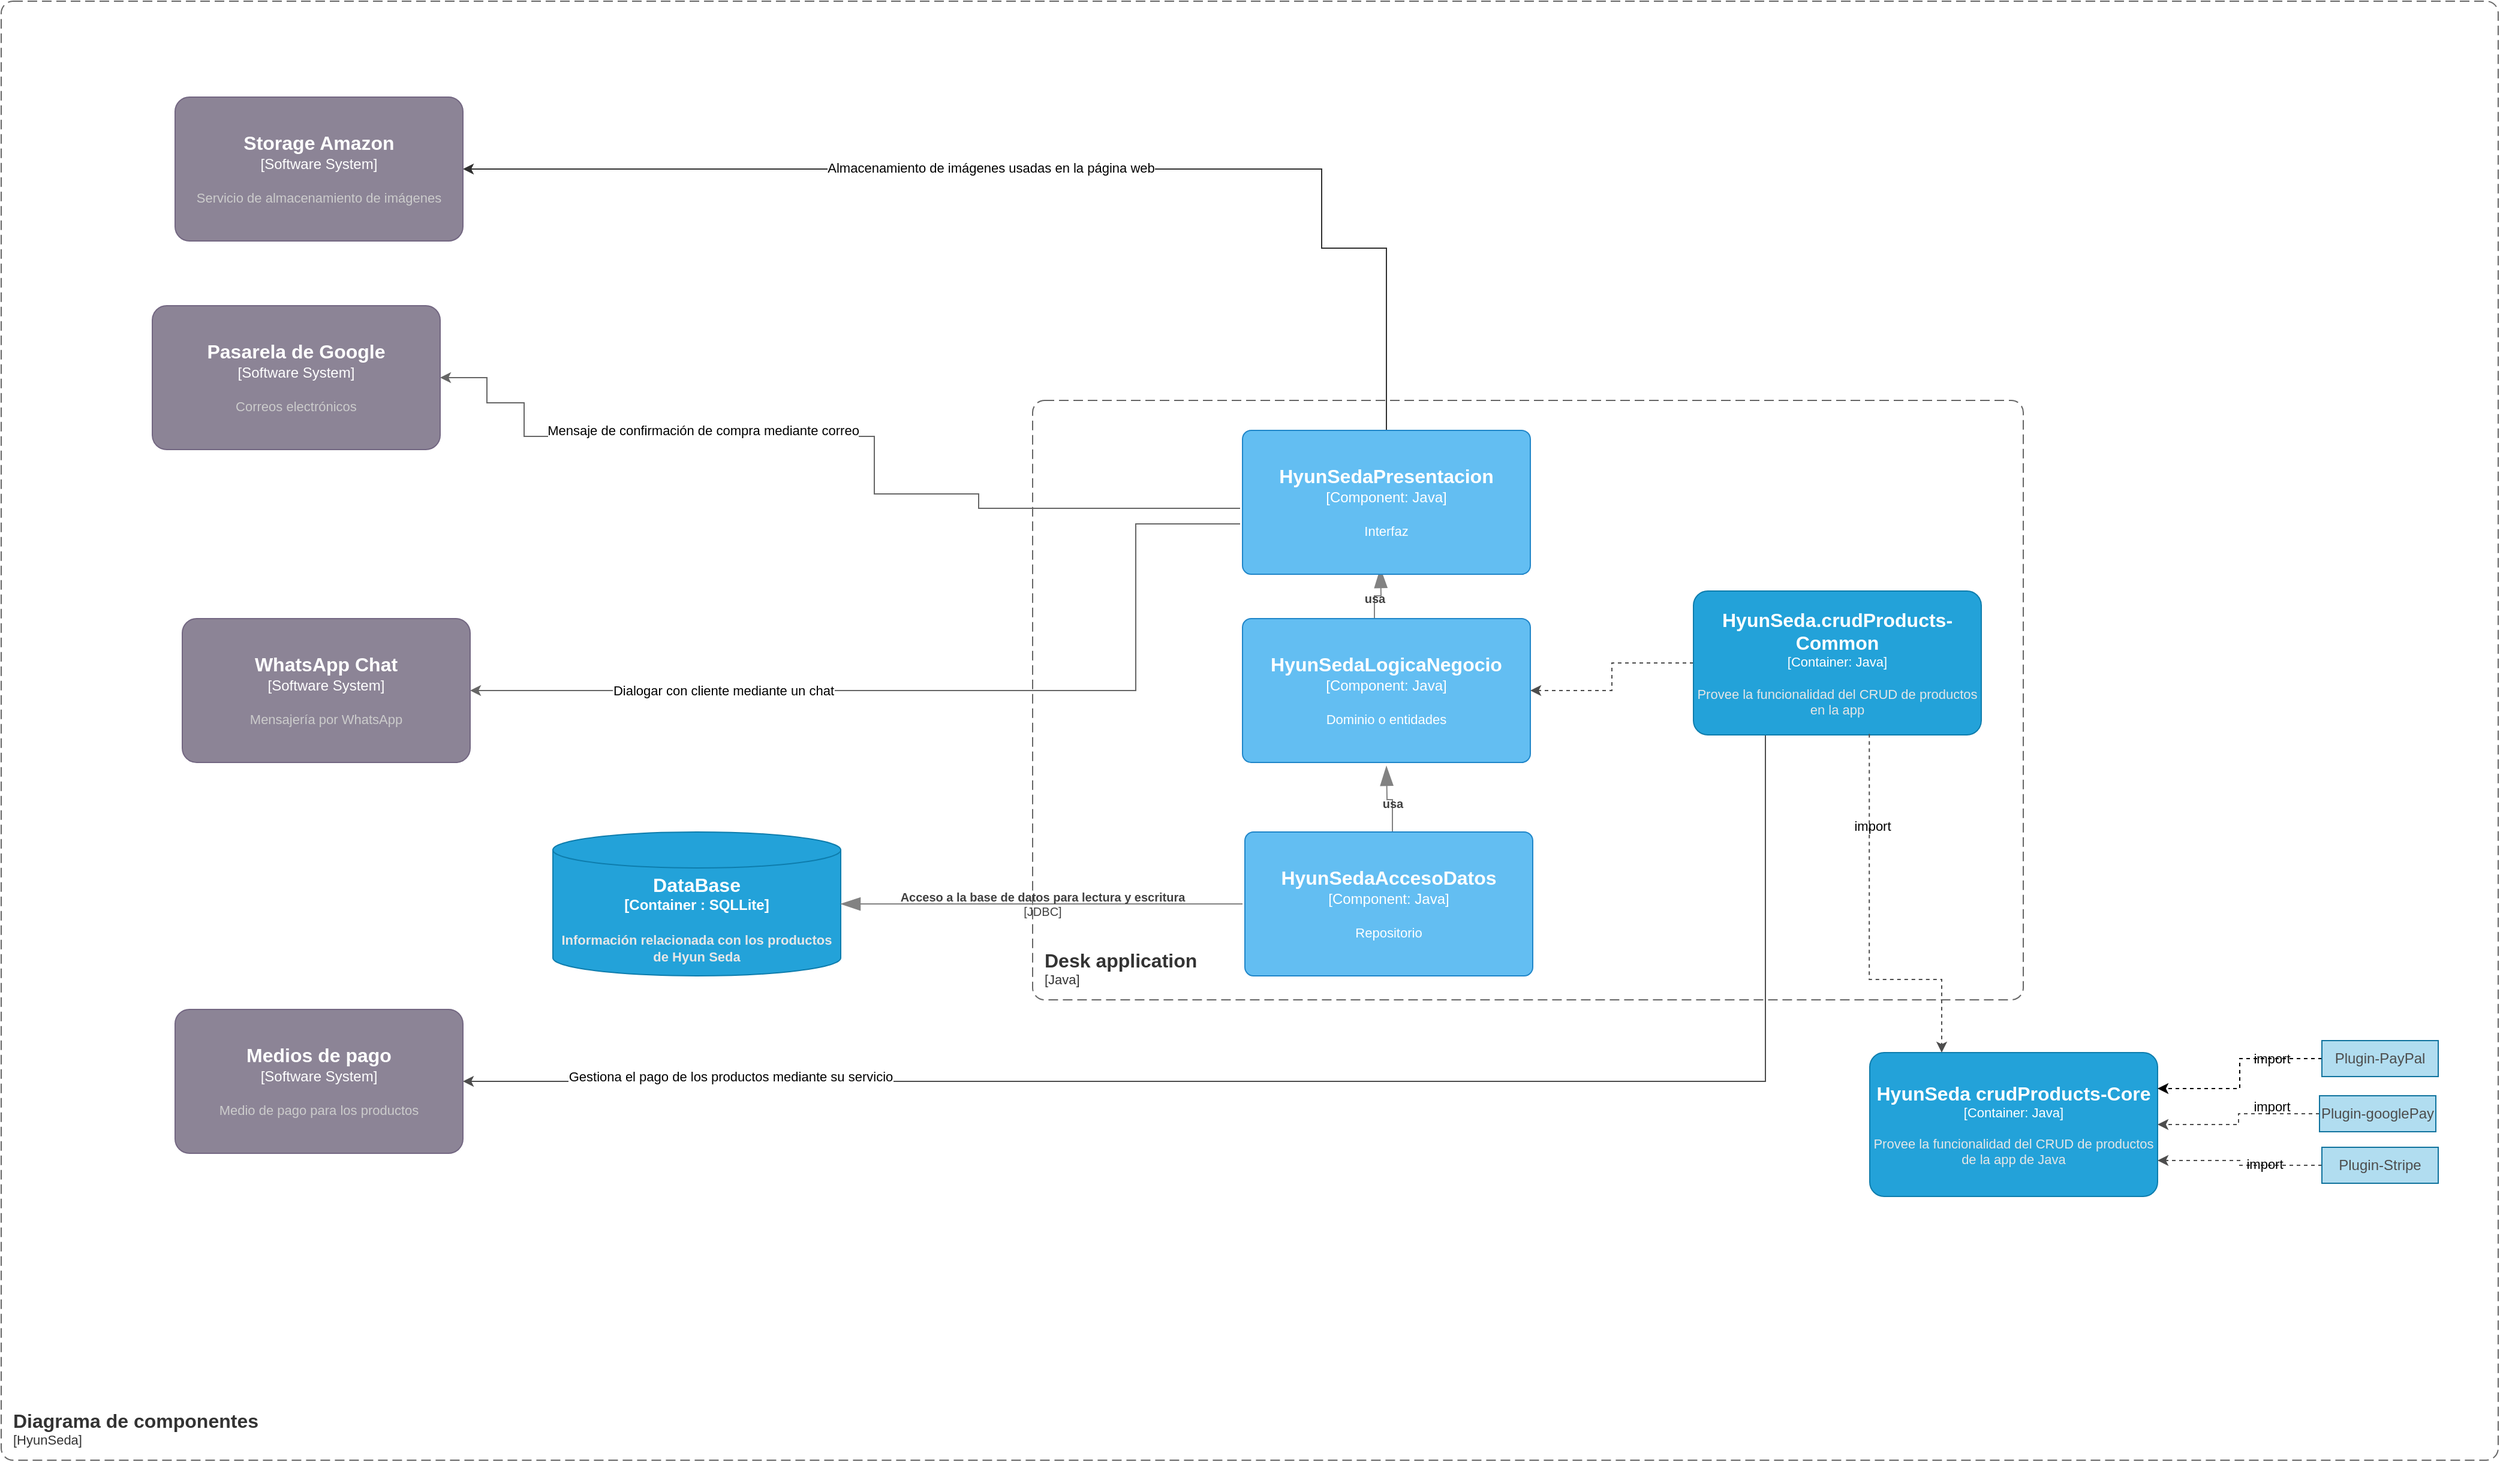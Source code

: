 <mxfile version="21.1.2" type="device">
  <diagram id="BRI1wv-GhNTCZEnCIFeR" name="Page-1">
    <mxGraphModel dx="2280" dy="2134" grid="0" gridSize="10" guides="1" tooltips="1" connect="1" arrows="1" fold="1" page="0" pageScale="1" pageWidth="1169" pageHeight="827" background="#FFFFFF" math="0" shadow="0">
      <root>
        <mxCell id="0" />
        <mxCell id="1" parent="0" />
        <object placeholders="1" c4Name="Desk application" c4Type="SystemScopeBoundary" c4Application="Java" label="&lt;font style=&quot;font-size: 16px&quot;&gt;&lt;b&gt;&lt;div style=&quot;text-align: left&quot;&gt;%c4Name%&lt;/div&gt;&lt;/b&gt;&lt;/font&gt;&lt;div style=&quot;text-align: left&quot;&gt;[%c4Application%]&lt;/div&gt;" id="or06xWHq--Z2XghTDaXa-5">
          <mxCell style="rounded=1;fontSize=11;whiteSpace=wrap;html=1;dashed=1;arcSize=20;fillColor=none;strokeColor=#666666;fontColor=#333333;labelBackgroundColor=none;align=left;verticalAlign=bottom;labelBorderColor=none;spacingTop=0;spacing=10;dashPattern=8 4;metaEdit=1;rotatable=0;perimeter=rectanglePerimeter;noLabel=0;labelPadding=0;allowArrows=0;connectable=0;expand=0;recursiveResize=0;editable=1;pointerEvents=0;absoluteArcSize=1;points=[[0.25,0,0],[0.5,0,0],[0.75,0,0],[1,0.25,0],[1,0.5,0],[1,0.75,0],[0.75,1,0],[0.5,1,0],[0.25,1,0],[0,0.75,0],[0,0.5,0],[0,0.25,0]];" parent="1" vertex="1">
            <mxGeometry x="410" y="-500" width="826" height="500" as="geometry" />
          </mxCell>
        </object>
        <object placeholders="1" c4Type="DataBase" c4Container="Container " c4Technology="SQLLite" c4Description="Información relacionada con los productos de Hyun Seda" label="&lt;font style=&quot;font-size: 16px&quot;&gt;&lt;b&gt;%c4Type%&lt;/font&gt;&lt;div&gt;[%c4Container%:&amp;nbsp;%c4Technology%]&lt;/div&gt;&lt;br&gt;&lt;div&gt;&lt;font style=&quot;font-size: 11px&quot;&gt;&lt;font color=&quot;#E6E6E6&quot;&gt;%c4Description%&lt;/font&gt;&lt;/div&gt;" id="or06xWHq--Z2XghTDaXa-17">
          <mxCell style="shape=cylinder3;size=15;whiteSpace=wrap;html=1;boundedLbl=1;rounded=0;labelBackgroundColor=none;fillColor=#23A2D9;fontSize=12;fontColor=#ffffff;align=center;strokeColor=#0E7DAD;metaEdit=1;points=[[0.5,0,0],[1,0.25,0],[1,0.5,0],[1,0.75,0],[0.5,1,0],[0,0.75,0],[0,0.5,0],[0,0.25,0]];resizable=0;" parent="1" vertex="1">
            <mxGeometry x="10" y="-140" width="240" height="120" as="geometry" />
          </mxCell>
        </object>
        <object placeholders="1" c4Type="Relationship" c4Technology="JDBC" c4Description="Acceso a la base de datos para lectura y escritura" label="&lt;div style=&quot;text-align: left&quot;&gt;&lt;div style=&quot;text-align: center&quot;&gt;&lt;b&gt;%c4Description%&lt;/b&gt;&lt;/div&gt;&lt;div style=&quot;text-align: center&quot;&gt;[%c4Technology%]&lt;/div&gt;&lt;/div&gt;" id="or06xWHq--Z2XghTDaXa-18">
          <mxCell style="endArrow=blockThin;html=1;fontSize=10;fontColor=#404040;strokeWidth=1;endFill=1;strokeColor=#828282;elbow=vertical;metaEdit=1;endSize=14;startSize=14;jumpStyle=arc;jumpSize=16;rounded=0;edgeStyle=orthogonalEdgeStyle;entryX=1;entryY=0.5;entryDx=0;entryDy=0;entryPerimeter=0;exitX=0;exitY=0.5;exitDx=0;exitDy=0;exitPerimeter=0;labelBackgroundColor=none;" parent="1" target="or06xWHq--Z2XghTDaXa-17" edge="1">
            <mxGeometry width="240" relative="1" as="geometry">
              <mxPoint x="585" y="-80" as="sourcePoint" />
              <mxPoint x="300" y="-300" as="targetPoint" />
            </mxGeometry>
          </mxCell>
        </object>
        <object placeholders="1" c4Type="Relationship" c4Description="usa" label="&lt;div style=&quot;text-align: left&quot;&gt;&lt;div style=&quot;text-align: center&quot;&gt;&lt;b&gt;%c4Description%&lt;/b&gt;&lt;/div&gt;&lt;/div&gt;" id="HT72suHEDtn5VlYa8tVp-1">
          <mxCell style="endArrow=blockThin;html=1;fontSize=10;fontColor=#404040;strokeWidth=1;endFill=1;strokeColor=#828282;elbow=vertical;metaEdit=1;endSize=14;startSize=14;jumpStyle=arc;jumpSize=16;rounded=0;edgeStyle=orthogonalEdgeStyle;exitX=0.5;exitY=0;exitDx=0;exitDy=0;exitPerimeter=0;entryX=0.5;entryY=1;entryDx=0;entryDy=0;entryPerimeter=0;labelBackgroundColor=none;" parent="1" edge="1">
            <mxGeometry width="240" relative="1" as="geometry">
              <mxPoint x="705" y="-315" as="sourcePoint" />
              <mxPoint x="700" y="-360.0" as="targetPoint" />
            </mxGeometry>
          </mxCell>
        </object>
        <object placeholders="1" c4Type="Relationship" c4Description="usa" label="&lt;div style=&quot;text-align: left&quot;&gt;&lt;div style=&quot;text-align: center&quot;&gt;&lt;b&gt;%c4Description%&lt;/b&gt;&lt;/div&gt;&lt;/div&gt;" id="HT72suHEDtn5VlYa8tVp-5">
          <mxCell style="endArrow=blockThin;html=1;fontSize=10;fontColor=#404040;strokeWidth=1;endFill=1;strokeColor=#828282;elbow=vertical;metaEdit=1;endSize=14;startSize=14;jumpStyle=arc;jumpSize=16;rounded=0;edgeStyle=orthogonalEdgeStyle;entryX=0.5;entryY=1;entryDx=0;entryDy=0;entryPerimeter=0;exitX=0.475;exitY=0.001;exitDx=0;exitDy=0;exitPerimeter=0;labelBackgroundColor=none;" parent="1" edge="1">
            <mxGeometry width="240" relative="1" as="geometry">
              <mxPoint x="699" y="-139.88" as="sourcePoint" />
              <mxPoint x="705" y="-195" as="targetPoint" />
            </mxGeometry>
          </mxCell>
        </object>
        <object placeholders="1" c4Name="HyunSedaLogicaNegocio" c4Type="Component" c4Technology="Java" c4Description="Dominio o entidades" label="&lt;font style=&quot;font-size: 16px&quot;&gt;&lt;b&gt;%c4Name%&lt;/b&gt;&lt;/font&gt;&lt;div&gt;[%c4Type%: %c4Technology%]&lt;/div&gt;&lt;br&gt;&lt;div&gt;&lt;font style=&quot;font-size: 11px&quot;&gt;%c4Description%&lt;/font&gt;&lt;/div&gt;" id="PDCcyyQ79dD4slQcwtA3-1">
          <mxCell style="rounded=1;whiteSpace=wrap;html=1;labelBackgroundColor=none;fillColor=#63BEF2;fontColor=#ffffff;align=center;arcSize=6;strokeColor=#2086C9;metaEdit=1;resizable=0;points=[[0.25,0,0],[0.5,0,0],[0.75,0,0],[1,0.25,0],[1,0.5,0],[1,0.75,0],[0.75,1,0],[0.5,1,0],[0.25,1,0],[0,0.75,0],[0,0.5,0],[0,0.25,0]];" parent="1" vertex="1">
            <mxGeometry x="585" y="-318" width="240" height="120" as="geometry" />
          </mxCell>
        </object>
        <object placeholders="1" c4Name="Diagrama de componentes" c4Type="ContainerScopeBoundary" c4Application="HyunSeda" label="&lt;font style=&quot;font-size: 16px&quot;&gt;&lt;b&gt;&lt;div style=&quot;text-align: left&quot;&gt;%c4Name%&lt;/div&gt;&lt;/b&gt;&lt;/font&gt;&lt;div style=&quot;text-align: left&quot;&gt;[%c4Application%]&lt;/div&gt;" id="Sws8duIR_3XfX_8md2-E-1">
          <mxCell style="rounded=1;fontSize=11;whiteSpace=wrap;html=1;dashed=1;arcSize=20;fillColor=none;strokeColor=#666666;fontColor=#333333;labelBackgroundColor=none;align=left;verticalAlign=bottom;labelBorderColor=none;spacingTop=0;spacing=10;dashPattern=8 4;metaEdit=1;rotatable=0;perimeter=rectanglePerimeter;noLabel=0;labelPadding=0;allowArrows=0;connectable=0;expand=0;recursiveResize=0;editable=1;pointerEvents=0;absoluteArcSize=1;points=[[0.25,0,0],[0.5,0,0],[0.75,0,0],[1,0.25,0],[1,0.5,0],[1,0.75,0],[0.75,1,0],[0.5,1,0],[0.25,1,0],[0,0.75,0],[0,0.5,0],[0,0.25,0]];" parent="1" vertex="1">
            <mxGeometry x="-450" y="-833" width="2082" height="1217" as="geometry" />
          </mxCell>
        </object>
        <mxCell id="7wNvRxYBjwo36BXk03xJ-13" style="edgeStyle=orthogonalEdgeStyle;rounded=0;orthogonalLoop=1;jettySize=auto;html=1;entryX=1;entryY=0.5;entryDx=0;entryDy=0;entryPerimeter=0;strokeColor=#303030;exitX=0.5;exitY=0;exitDx=0;exitDy=0;exitPerimeter=0;" parent="1" source="7wNvRxYBjwo36BXk03xJ-26" edge="1" target="7wNvRxYBjwo36BXk03xJ-15">
          <mxGeometry relative="1" as="geometry">
            <mxPoint x="651.04" y="-474.96" as="targetPoint" />
            <Array as="points">
              <mxPoint x="705" y="-627" />
              <mxPoint x="651" y="-627" />
              <mxPoint x="651" y="-693" />
            </Array>
          </mxGeometry>
        </mxCell>
        <mxCell id="7wNvRxYBjwo36BXk03xJ-14" value="Almacenamiento de imágenes usadas en la página web" style="edgeLabel;html=1;align=center;verticalAlign=middle;resizable=0;points=[];fontColor=#000000;labelBackgroundColor=#ffffff;" parent="7wNvRxYBjwo36BXk03xJ-13" vertex="1" connectable="0">
          <mxGeometry x="-0.541" relative="1" as="geometry">
            <mxPoint x="-276" y="-47" as="offset" />
          </mxGeometry>
        </mxCell>
        <object placeholders="1" c4Name="Storage Amazon" c4Type="Software System" c4Description="Servicio de almacenamiento de imágenes" label="&lt;font style=&quot;font-size: 16px&quot;&gt;&lt;b&gt;%c4Name%&lt;/b&gt;&lt;/font&gt;&lt;div&gt;[%c4Type%]&lt;/div&gt;&lt;br&gt;&lt;div&gt;&lt;font style=&quot;font-size: 11px&quot;&gt;&lt;font color=&quot;#cccccc&quot;&gt;%c4Description%&lt;/font&gt;&lt;/div&gt;" id="7wNvRxYBjwo36BXk03xJ-15">
          <mxCell style="rounded=1;whiteSpace=wrap;html=1;labelBackgroundColor=none;fillColor=#8C8496;fontColor=#ffffff;align=center;arcSize=10;strokeColor=#736782;metaEdit=1;resizable=0;points=[[0.25,0,0],[0.5,0,0],[0.75,0,0],[1,0.25,0],[1,0.5,0],[1,0.75,0],[0.75,1,0],[0.5,1,0],[0.25,1,0],[0,0.75,0],[0,0.5,0],[0,0.25,0]];" parent="1" vertex="1">
            <mxGeometry x="-305" y="-753" width="240" height="120" as="geometry" />
          </mxCell>
        </object>
        <mxCell id="7wNvRxYBjwo36BXk03xJ-30" style="edgeStyle=orthogonalEdgeStyle;rounded=0;orthogonalLoop=1;jettySize=auto;html=1;entryX=0.25;entryY=1;entryDx=0;entryDy=0;entryPerimeter=0;strokeColor=#4D4D4D;startArrow=classic;startFill=1;endArrow=none;endFill=0;" parent="1" source="7wNvRxYBjwo36BXk03xJ-17" target="7wNvRxYBjwo36BXk03xJ-28" edge="1">
          <mxGeometry relative="1" as="geometry" />
        </mxCell>
        <object placeholders="1" c4Name="Medios de pago" c4Type="Software System" c4Description="Medio de pago para los productos" label="&lt;font style=&quot;font-size: 16px&quot;&gt;&lt;b&gt;%c4Name%&lt;/b&gt;&lt;/font&gt;&lt;div&gt;[%c4Type%]&lt;/div&gt;&lt;br&gt;&lt;div&gt;&lt;font style=&quot;font-size: 11px&quot;&gt;&lt;font color=&quot;#cccccc&quot;&gt;%c4Description%&lt;/font&gt;&lt;/div&gt;" id="7wNvRxYBjwo36BXk03xJ-17">
          <mxCell style="rounded=1;whiteSpace=wrap;html=1;labelBackgroundColor=none;fillColor=#8C8496;fontColor=#ffffff;align=center;arcSize=10;strokeColor=#736782;metaEdit=1;resizable=0;points=[[0.25,0,0],[0.5,0,0],[0.75,0,0],[1,0.25,0],[1,0.5,0],[1,0.75,0],[0.75,1,0],[0.5,1,0],[0.25,1,0],[0,0.75,0],[0,0.5,0],[0,0.25,0]];" parent="1" vertex="1">
            <mxGeometry x="-305" y="8" width="240" height="120" as="geometry" />
          </mxCell>
        </object>
        <mxCell id="7wNvRxYBjwo36BXk03xJ-18" style="edgeStyle=orthogonalEdgeStyle;rounded=0;orthogonalLoop=1;jettySize=auto;html=1;strokeColor=#666666;entryX=0;entryY=0.75;entryDx=0;entryDy=0;entryPerimeter=0;startArrow=classic;startFill=1;endArrow=none;endFill=0;" parent="1" source="7wNvRxYBjwo36BXk03xJ-19" edge="1">
          <mxGeometry relative="1" as="geometry">
            <Array as="points">
              <mxPoint x="-45" y="-519" />
              <mxPoint x="-45" y="-498" />
              <mxPoint x="-14" y="-498" />
              <mxPoint x="-14" y="-470" />
              <mxPoint x="278" y="-470" />
              <mxPoint x="278" y="-422" />
              <mxPoint x="365" y="-422" />
              <mxPoint x="365" y="-410" />
            </Array>
            <mxPoint x="583" y="-410" as="targetPoint" />
          </mxGeometry>
        </mxCell>
        <object placeholders="1" c4Name="Pasarela de Google" c4Type="Software System" c4Description="Correos electrónicos" label="&lt;font style=&quot;font-size: 16px&quot;&gt;&lt;b&gt;%c4Name%&lt;/b&gt;&lt;/font&gt;&lt;div&gt;[%c4Type%]&lt;/div&gt;&lt;br&gt;&lt;div&gt;&lt;font style=&quot;font-size: 11px&quot;&gt;&lt;font color=&quot;#cccccc&quot;&gt;%c4Description%&lt;/font&gt;&lt;/div&gt;" id="7wNvRxYBjwo36BXk03xJ-19">
          <mxCell style="rounded=1;whiteSpace=wrap;html=1;labelBackgroundColor=none;fillColor=#8C8496;fontColor=#ffffff;align=center;arcSize=10;strokeColor=#736782;metaEdit=1;resizable=0;points=[[0.25,0,0],[0.5,0,0],[0.75,0,0],[1,0.25,0],[1,0.5,0],[1,0.75,0],[0.75,1,0],[0.5,1,0],[0.25,1,0],[0,0.75,0],[0,0.5,0],[0,0.25,0]];" parent="1" vertex="1">
            <mxGeometry x="-324" y="-579" width="240" height="120" as="geometry" />
          </mxCell>
        </object>
        <mxCell id="7wNvRxYBjwo36BXk03xJ-20" style="edgeStyle=orthogonalEdgeStyle;rounded=0;orthogonalLoop=1;jettySize=auto;html=1;strokeColor=#666666;startArrow=classic;startFill=1;endArrow=none;endFill=0;" parent="1" source="7wNvRxYBjwo36BXk03xJ-21" edge="1">
          <mxGeometry relative="1" as="geometry">
            <mxPoint x="583" y="-397" as="targetPoint" />
            <Array as="points">
              <mxPoint x="496" y="-258" />
              <mxPoint x="496" y="-397" />
            </Array>
          </mxGeometry>
        </mxCell>
        <object placeholders="1" c4Name="WhatsApp Chat" c4Type="Software System" c4Description="Mensajería por WhatsApp" label="&lt;font style=&quot;font-size: 16px&quot;&gt;&lt;b&gt;%c4Name%&lt;/b&gt;&lt;/font&gt;&lt;div&gt;[%c4Type%]&lt;/div&gt;&lt;br&gt;&lt;div&gt;&lt;font style=&quot;font-size: 11px&quot;&gt;&lt;font color=&quot;#cccccc&quot;&gt;%c4Description%&lt;/font&gt;&lt;/div&gt;" id="7wNvRxYBjwo36BXk03xJ-21">
          <mxCell style="rounded=1;whiteSpace=wrap;html=1;labelBackgroundColor=none;fillColor=#8C8496;fontColor=#ffffff;align=center;arcSize=10;strokeColor=#736782;metaEdit=1;resizable=0;points=[[0.25,0,0],[0.5,0,0],[0.75,0,0],[1,0.25,0],[1,0.5,0],[1,0.75,0],[0.75,1,0],[0.5,1,0],[0.25,1,0],[0,0.75,0],[0,0.5,0],[0,0.25,0]];" parent="1" vertex="1">
            <mxGeometry x="-299" y="-318" width="240" height="120" as="geometry" />
          </mxCell>
        </object>
        <mxCell id="7wNvRxYBjwo36BXk03xJ-22" value="Gestiona el pago de los productos mediante su servicio" style="edgeLabel;html=1;align=center;verticalAlign=middle;resizable=0;points=[];fontColor=#000000;labelBackgroundColor=#ffffff;" parent="1" vertex="1" connectable="0">
          <mxGeometry x="157.997" y="63.998" as="geometry" />
        </mxCell>
        <mxCell id="7wNvRxYBjwo36BXk03xJ-23" value="Mensaje de confirmación de compra mediante correo" style="edgeLabel;html=1;align=center;verticalAlign=middle;resizable=0;points=[];fontColor=#000000;labelBackgroundColor=#ffffff;" parent="1" vertex="1" connectable="0">
          <mxGeometry x="134.997" y="-475.002" as="geometry" />
        </mxCell>
        <mxCell id="7wNvRxYBjwo36BXk03xJ-24" value="Dialogar con cliente mediante un chat" style="edgeLabel;html=1;align=center;verticalAlign=middle;resizable=0;points=[];fontColor=#000000;labelBackgroundColor=#ffffff;" parent="1" vertex="1" connectable="0">
          <mxGeometry x="151.997" y="-258.002" as="geometry" />
        </mxCell>
        <object placeholders="1" c4Name="HyunSedaPresentacion" c4Type="Component" c4Technology="Java" c4Description="Interfaz" label="&lt;font style=&quot;font-size: 16px&quot;&gt;&lt;b&gt;%c4Name%&lt;/b&gt;&lt;/font&gt;&lt;div&gt;[%c4Type%: %c4Technology%]&lt;/div&gt;&lt;br&gt;&lt;div&gt;&lt;font style=&quot;font-size: 11px&quot;&gt;%c4Description%&lt;/font&gt;&lt;/div&gt;" id="7wNvRxYBjwo36BXk03xJ-26">
          <mxCell style="rounded=1;whiteSpace=wrap;html=1;labelBackgroundColor=none;fillColor=#63BEF2;fontColor=#ffffff;align=center;arcSize=6;strokeColor=#2086C9;metaEdit=1;resizable=0;points=[[0.25,0,0],[0.5,0,0],[0.75,0,0],[1,0.25,0],[1,0.5,0],[1,0.75,0],[0.75,1,0],[0.5,1,0],[0.25,1,0],[0,0.75,0],[0,0.5,0],[0,0.25,0]];" parent="1" vertex="1">
            <mxGeometry x="585" y="-475" width="240" height="120" as="geometry" />
          </mxCell>
        </object>
        <object placeholders="1" c4Name="HyunSedaAccesoDatos" c4Type="Component" c4Technology="Java" c4Description="Repositorio" label="&lt;font style=&quot;font-size: 16px&quot;&gt;&lt;b&gt;%c4Name%&lt;/b&gt;&lt;/font&gt;&lt;div&gt;[%c4Type%: %c4Technology%]&lt;/div&gt;&lt;br&gt;&lt;div&gt;&lt;font style=&quot;font-size: 11px&quot;&gt;%c4Description%&lt;/font&gt;&lt;/div&gt;" id="7wNvRxYBjwo36BXk03xJ-27">
          <mxCell style="rounded=1;whiteSpace=wrap;html=1;labelBackgroundColor=none;fillColor=#63BEF2;fontColor=#ffffff;align=center;arcSize=6;strokeColor=#2086C9;metaEdit=1;resizable=0;points=[[0.25,0,0],[0.5,0,0],[0.75,0,0],[1,0.25,0],[1,0.5,0],[1,0.75,0],[0.75,1,0],[0.5,1,0],[0.25,1,0],[0,0.75,0],[0,0.5,0],[0,0.25,0]];" parent="1" vertex="1">
            <mxGeometry x="587" y="-140" width="240" height="120" as="geometry" />
          </mxCell>
        </object>
        <mxCell id="7wNvRxYBjwo36BXk03xJ-29" style="edgeStyle=orthogonalEdgeStyle;rounded=0;orthogonalLoop=1;jettySize=auto;html=1;entryX=1;entryY=0.5;entryDx=0;entryDy=0;entryPerimeter=0;dashed=1;strokeColor=#4D4D4D;" parent="1" source="7wNvRxYBjwo36BXk03xJ-28" target="PDCcyyQ79dD4slQcwtA3-1" edge="1">
          <mxGeometry relative="1" as="geometry" />
        </mxCell>
        <object placeholders="1" c4Name="HyunSeda.crudProducts-Common" c4Type="Container" c4Technology="Java" c4Description="Provee la funcionalidad del CRUD de productos en la app" label="&lt;font style=&quot;font-size: 16px&quot;&gt;&lt;b&gt;%c4Name%&lt;/b&gt;&lt;/font&gt;&lt;div&gt;[%c4Type%: %c4Technology%]&lt;/div&gt;&lt;br&gt;&lt;div&gt;&lt;font style=&quot;font-size: 11px&quot;&gt;&lt;font color=&quot;#E6E6E6&quot;&gt;%c4Description%&lt;/font&gt;&lt;/div&gt;" id="7wNvRxYBjwo36BXk03xJ-28">
          <mxCell style="rounded=1;whiteSpace=wrap;html=1;fontSize=11;labelBackgroundColor=none;fillColor=#23A2D9;fontColor=#ffffff;align=center;arcSize=10;strokeColor=#0E7DAD;metaEdit=1;resizable=0;points=[[0.25,0,0],[0.5,0,0],[0.75,0,0],[1,0.25,0],[1,0.5,0],[1,0.75,0],[0.75,1,0],[0.5,1,0],[0.25,1,0],[0,0.75,0],[0,0.5,0],[0,0.25,0]];" parent="1" vertex="1">
            <mxGeometry x="961" y="-341" width="240" height="120" as="geometry" />
          </mxCell>
        </object>
        <mxCell id="7wNvRxYBjwo36BXk03xJ-31" style="edgeStyle=orthogonalEdgeStyle;rounded=0;orthogonalLoop=1;jettySize=auto;html=1;entryX=0.25;entryY=0;entryDx=0;entryDy=0;entryPerimeter=0;strokeColor=#4D4D4D;dashed=1;exitX=0.611;exitY=0.994;exitDx=0;exitDy=0;exitPerimeter=0;" parent="1" source="7wNvRxYBjwo36BXk03xJ-28" target="7wNvRxYBjwo36BXk03xJ-33" edge="1">
          <mxGeometry relative="1" as="geometry">
            <mxPoint x="1107" y="-73" as="sourcePoint" />
            <Array as="points">
              <mxPoint x="1108" y="-17" />
              <mxPoint x="1168" y="-17" />
            </Array>
          </mxGeometry>
        </mxCell>
        <mxCell id="7wNvRxYBjwo36BXk03xJ-32" value="import" style="edgeLabel;html=1;align=center;verticalAlign=middle;resizable=0;points=[];fontColor=#000000;labelBackgroundColor=none;" parent="7wNvRxYBjwo36BXk03xJ-31" vertex="1" connectable="0">
          <mxGeometry x="-0.534" y="2" relative="1" as="geometry">
            <mxPoint as="offset" />
          </mxGeometry>
        </mxCell>
        <object placeholders="1" c4Name="HyunSeda crudProducts-Core" c4Type="Container" c4Technology="Java" c4Description="Provee la funcionalidad del CRUD de productos de la app de Java" label="&lt;font style=&quot;font-size: 16px&quot;&gt;&lt;b&gt;%c4Name%&lt;/b&gt;&lt;/font&gt;&lt;div&gt;[%c4Type%: %c4Technology%]&lt;/div&gt;&lt;br&gt;&lt;div&gt;&lt;font style=&quot;font-size: 11px&quot;&gt;&lt;font color=&quot;#E6E6E6&quot;&gt;%c4Description%&lt;/font&gt;&lt;/div&gt;" id="7wNvRxYBjwo36BXk03xJ-33">
          <mxCell style="rounded=1;whiteSpace=wrap;html=1;fontSize=11;labelBackgroundColor=none;fillColor=#23A2D9;fontColor=#ffffff;align=center;arcSize=10;strokeColor=#0E7DAD;metaEdit=1;resizable=0;points=[[0.25,0,0],[0.5,0,0],[0.75,0,0],[1,0.25,0],[1,0.5,0],[1,0.75,0],[0.75,1,0],[0.5,1,0],[0.25,1,0],[0,0.75,0],[0,0.5,0],[0,0.25,0]];" parent="1" vertex="1">
            <mxGeometry x="1108" y="44" width="240" height="120" as="geometry" />
          </mxCell>
        </object>
        <mxCell id="7wNvRxYBjwo36BXk03xJ-34" style="edgeStyle=orthogonalEdgeStyle;rounded=0;orthogonalLoop=1;jettySize=auto;html=1;entryX=1;entryY=0.25;entryDx=0;entryDy=0;entryPerimeter=0;strokeColor=#000000;dashed=1;" parent="1" source="7wNvRxYBjwo36BXk03xJ-35" target="7wNvRxYBjwo36BXk03xJ-33" edge="1">
          <mxGeometry relative="1" as="geometry" />
        </mxCell>
        <mxCell id="7wNvRxYBjwo36BXk03xJ-35" value="Plugin-PayPal" style="text;html=1;strokeColor=#10739e;fillColor=#b1ddf0;align=center;verticalAlign=middle;whiteSpace=wrap;rounded=0;fontColor=#4D4D4D;" parent="1" vertex="1">
          <mxGeometry x="1485" y="34" width="97" height="30" as="geometry" />
        </mxCell>
        <mxCell id="7wNvRxYBjwo36BXk03xJ-36" style="edgeStyle=orthogonalEdgeStyle;rounded=0;orthogonalLoop=1;jettySize=auto;html=1;entryX=1;entryY=0.5;entryDx=0;entryDy=0;entryPerimeter=0;strokeColor=#4D4D4D;dashed=1;" parent="1" source="7wNvRxYBjwo36BXk03xJ-37" target="7wNvRxYBjwo36BXk03xJ-33" edge="1">
          <mxGeometry relative="1" as="geometry" />
        </mxCell>
        <mxCell id="7wNvRxYBjwo36BXk03xJ-37" value="Plugin-googlePay" style="text;html=1;strokeColor=#10739e;fillColor=#b1ddf0;align=center;verticalAlign=middle;whiteSpace=wrap;rounded=0;fontColor=#4D4D4D;" parent="1" vertex="1">
          <mxGeometry x="1483" y="80" width="97" height="30" as="geometry" />
        </mxCell>
        <mxCell id="7wNvRxYBjwo36BXk03xJ-38" style="edgeStyle=orthogonalEdgeStyle;rounded=0;orthogonalLoop=1;jettySize=auto;html=1;entryX=1;entryY=0.75;entryDx=0;entryDy=0;entryPerimeter=0;dashed=1;strokeColor=#4D4D4D;" parent="1" source="7wNvRxYBjwo36BXk03xJ-39" target="7wNvRxYBjwo36BXk03xJ-33" edge="1">
          <mxGeometry relative="1" as="geometry" />
        </mxCell>
        <mxCell id="7wNvRxYBjwo36BXk03xJ-39" value="Plugin-Stripe" style="text;html=1;strokeColor=#10739e;fillColor=#b1ddf0;align=center;verticalAlign=middle;whiteSpace=wrap;rounded=0;fontColor=#4D4D4D;" parent="1" vertex="1">
          <mxGeometry x="1485" y="123" width="97" height="30" as="geometry" />
        </mxCell>
        <mxCell id="7wNvRxYBjwo36BXk03xJ-40" value="import" style="edgeLabel;html=1;align=center;verticalAlign=middle;resizable=0;points=[];fontColor=#000000;labelBackgroundColor=none;" parent="1" vertex="1" connectable="0">
          <mxGeometry x="1443" y="49.0" as="geometry" />
        </mxCell>
        <mxCell id="7wNvRxYBjwo36BXk03xJ-41" value="import" style="edgeLabel;html=1;align=center;verticalAlign=middle;resizable=0;points=[];fontColor=#000000;labelBackgroundColor=none;" parent="1" vertex="1" connectable="0">
          <mxGeometry x="1443" y="89.0" as="geometry" />
        </mxCell>
        <mxCell id="7wNvRxYBjwo36BXk03xJ-42" value="import" style="edgeLabel;html=1;align=center;verticalAlign=middle;resizable=0;points=[];fontColor=#000000;labelBackgroundColor=none;" parent="1" vertex="1" connectable="0">
          <mxGeometry x="1139.04" y="-1.4" as="geometry">
            <mxPoint x="298" y="138" as="offset" />
          </mxGeometry>
        </mxCell>
      </root>
    </mxGraphModel>
  </diagram>
</mxfile>
